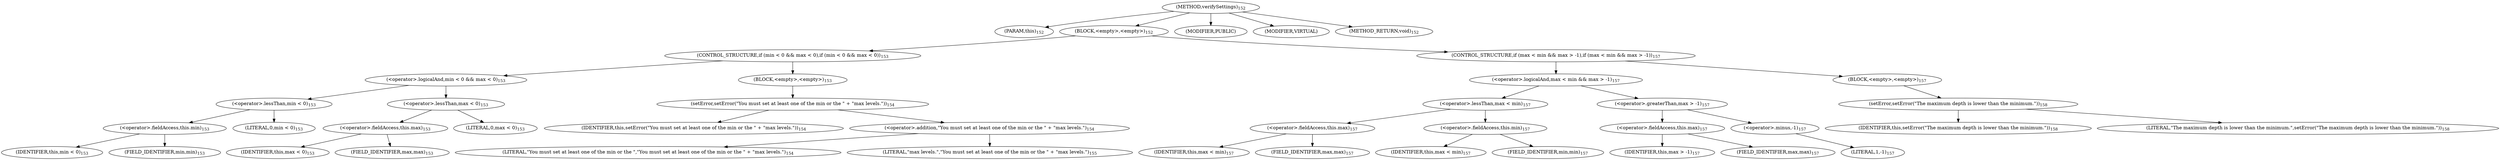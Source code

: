digraph "verifySettings" {  
"201" [label = <(METHOD,verifySettings)<SUB>152</SUB>> ]
"16" [label = <(PARAM,this)<SUB>152</SUB>> ]
"202" [label = <(BLOCK,&lt;empty&gt;,&lt;empty&gt;)<SUB>152</SUB>> ]
"203" [label = <(CONTROL_STRUCTURE,if (min &lt; 0 &amp;&amp; max &lt; 0),if (min &lt; 0 &amp;&amp; max &lt; 0))<SUB>153</SUB>> ]
"204" [label = <(&lt;operator&gt;.logicalAnd,min &lt; 0 &amp;&amp; max &lt; 0)<SUB>153</SUB>> ]
"205" [label = <(&lt;operator&gt;.lessThan,min &lt; 0)<SUB>153</SUB>> ]
"206" [label = <(&lt;operator&gt;.fieldAccess,this.min)<SUB>153</SUB>> ]
"207" [label = <(IDENTIFIER,this,min &lt; 0)<SUB>153</SUB>> ]
"208" [label = <(FIELD_IDENTIFIER,min,min)<SUB>153</SUB>> ]
"209" [label = <(LITERAL,0,min &lt; 0)<SUB>153</SUB>> ]
"210" [label = <(&lt;operator&gt;.lessThan,max &lt; 0)<SUB>153</SUB>> ]
"211" [label = <(&lt;operator&gt;.fieldAccess,this.max)<SUB>153</SUB>> ]
"212" [label = <(IDENTIFIER,this,max &lt; 0)<SUB>153</SUB>> ]
"213" [label = <(FIELD_IDENTIFIER,max,max)<SUB>153</SUB>> ]
"214" [label = <(LITERAL,0,max &lt; 0)<SUB>153</SUB>> ]
"215" [label = <(BLOCK,&lt;empty&gt;,&lt;empty&gt;)<SUB>153</SUB>> ]
"216" [label = <(setError,setError(&quot;You must set at least one of the min or the &quot; + &quot;max levels.&quot;))<SUB>154</SUB>> ]
"15" [label = <(IDENTIFIER,this,setError(&quot;You must set at least one of the min or the &quot; + &quot;max levels.&quot;))<SUB>154</SUB>> ]
"217" [label = <(&lt;operator&gt;.addition,&quot;You must set at least one of the min or the &quot; + &quot;max levels.&quot;)<SUB>154</SUB>> ]
"218" [label = <(LITERAL,&quot;You must set at least one of the min or the &quot;,&quot;You must set at least one of the min or the &quot; + &quot;max levels.&quot;)<SUB>154</SUB>> ]
"219" [label = <(LITERAL,&quot;max levels.&quot;,&quot;You must set at least one of the min or the &quot; + &quot;max levels.&quot;)<SUB>155</SUB>> ]
"220" [label = <(CONTROL_STRUCTURE,if (max &lt; min &amp;&amp; max &gt; -1),if (max &lt; min &amp;&amp; max &gt; -1))<SUB>157</SUB>> ]
"221" [label = <(&lt;operator&gt;.logicalAnd,max &lt; min &amp;&amp; max &gt; -1)<SUB>157</SUB>> ]
"222" [label = <(&lt;operator&gt;.lessThan,max &lt; min)<SUB>157</SUB>> ]
"223" [label = <(&lt;operator&gt;.fieldAccess,this.max)<SUB>157</SUB>> ]
"224" [label = <(IDENTIFIER,this,max &lt; min)<SUB>157</SUB>> ]
"225" [label = <(FIELD_IDENTIFIER,max,max)<SUB>157</SUB>> ]
"226" [label = <(&lt;operator&gt;.fieldAccess,this.min)<SUB>157</SUB>> ]
"227" [label = <(IDENTIFIER,this,max &lt; min)<SUB>157</SUB>> ]
"228" [label = <(FIELD_IDENTIFIER,min,min)<SUB>157</SUB>> ]
"229" [label = <(&lt;operator&gt;.greaterThan,max &gt; -1)<SUB>157</SUB>> ]
"230" [label = <(&lt;operator&gt;.fieldAccess,this.max)<SUB>157</SUB>> ]
"231" [label = <(IDENTIFIER,this,max &gt; -1)<SUB>157</SUB>> ]
"232" [label = <(FIELD_IDENTIFIER,max,max)<SUB>157</SUB>> ]
"233" [label = <(&lt;operator&gt;.minus,-1)<SUB>157</SUB>> ]
"234" [label = <(LITERAL,1,-1)<SUB>157</SUB>> ]
"235" [label = <(BLOCK,&lt;empty&gt;,&lt;empty&gt;)<SUB>157</SUB>> ]
"236" [label = <(setError,setError(&quot;The maximum depth is lower than the minimum.&quot;))<SUB>158</SUB>> ]
"17" [label = <(IDENTIFIER,this,setError(&quot;The maximum depth is lower than the minimum.&quot;))<SUB>158</SUB>> ]
"237" [label = <(LITERAL,&quot;The maximum depth is lower than the minimum.&quot;,setError(&quot;The maximum depth is lower than the minimum.&quot;))<SUB>158</SUB>> ]
"238" [label = <(MODIFIER,PUBLIC)> ]
"239" [label = <(MODIFIER,VIRTUAL)> ]
"240" [label = <(METHOD_RETURN,void)<SUB>152</SUB>> ]
  "201" -> "16" 
  "201" -> "202" 
  "201" -> "238" 
  "201" -> "239" 
  "201" -> "240" 
  "202" -> "203" 
  "202" -> "220" 
  "203" -> "204" 
  "203" -> "215" 
  "204" -> "205" 
  "204" -> "210" 
  "205" -> "206" 
  "205" -> "209" 
  "206" -> "207" 
  "206" -> "208" 
  "210" -> "211" 
  "210" -> "214" 
  "211" -> "212" 
  "211" -> "213" 
  "215" -> "216" 
  "216" -> "15" 
  "216" -> "217" 
  "217" -> "218" 
  "217" -> "219" 
  "220" -> "221" 
  "220" -> "235" 
  "221" -> "222" 
  "221" -> "229" 
  "222" -> "223" 
  "222" -> "226" 
  "223" -> "224" 
  "223" -> "225" 
  "226" -> "227" 
  "226" -> "228" 
  "229" -> "230" 
  "229" -> "233" 
  "230" -> "231" 
  "230" -> "232" 
  "233" -> "234" 
  "235" -> "236" 
  "236" -> "17" 
  "236" -> "237" 
}
